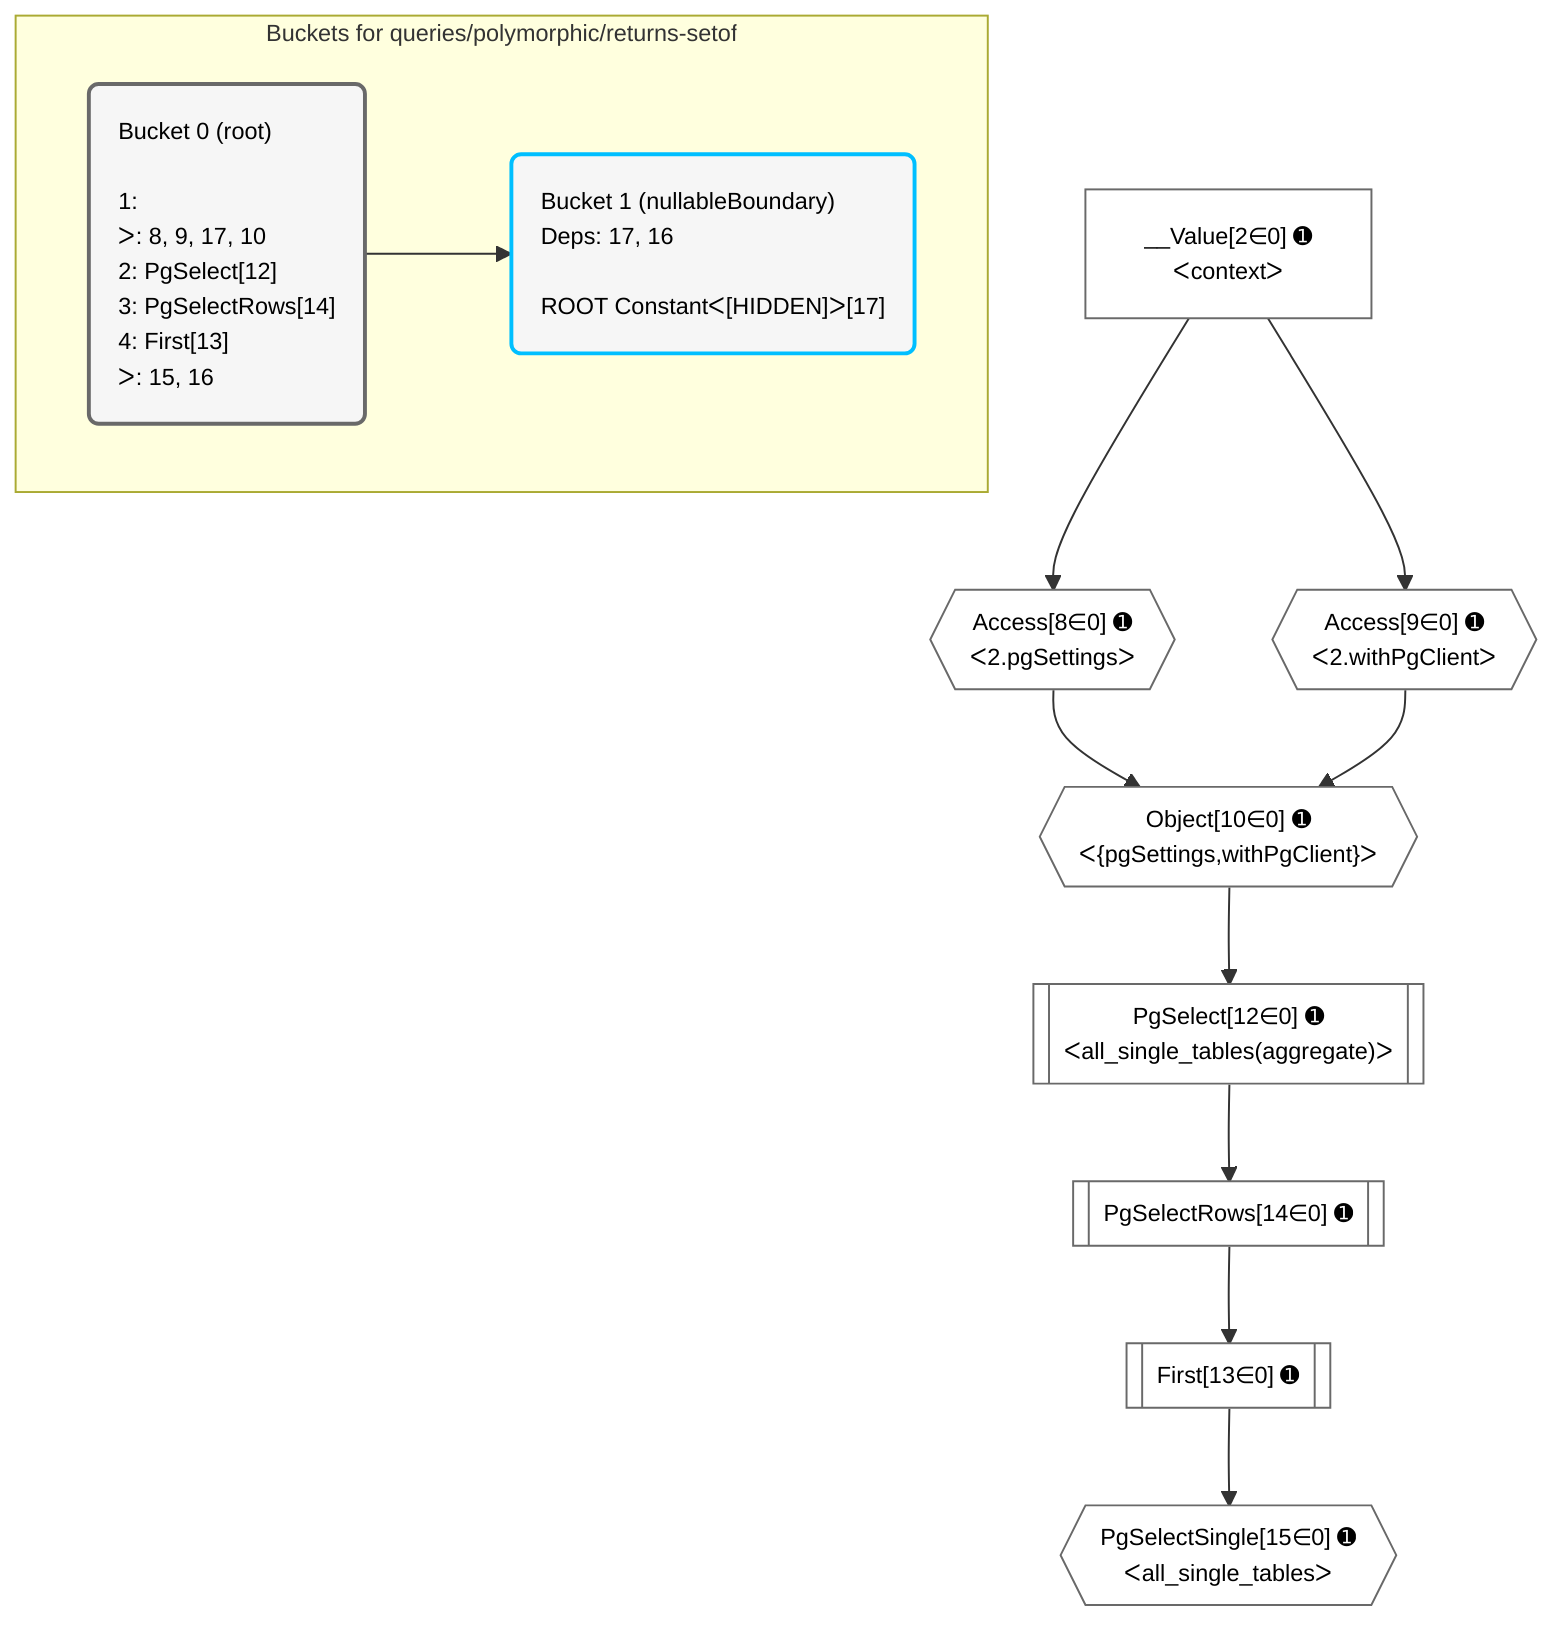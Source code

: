 %%{init: {'themeVariables': { 'fontSize': '12px'}}}%%
graph TD
    classDef path fill:#eee,stroke:#000,color:#000
    classDef plan fill:#fff,stroke-width:1px,color:#000
    classDef itemplan fill:#fff,stroke-width:2px,color:#000
    classDef unbatchedplan fill:#dff,stroke-width:1px,color:#000
    classDef sideeffectplan fill:#fcc,stroke-width:2px,color:#000
    classDef bucket fill:#f6f6f6,color:#000,stroke-width:2px,text-align:left

    subgraph "Buckets for queries/polymorphic/returns-setof"
    Bucket0("Bucket 0 (root)<br /><br />1: <br />ᐳ: 8, 9, 17, 10<br />2: PgSelect[12]<br />3: PgSelectRows[14]<br />4: First[13]<br />ᐳ: 15, 16"):::bucket
    Bucket1("Bucket 1 (nullableBoundary)<br />Deps: 17, 16<br /><br />ROOT Constantᐸ[HIDDEN]ᐳ[17]"):::bucket
    end
    Bucket0 --> Bucket1

    %% plan dependencies
    Object10{{"Object[10∈0] ➊<br />ᐸ{pgSettings,withPgClient}ᐳ"}}:::plan
    Access8{{"Access[8∈0] ➊<br />ᐸ2.pgSettingsᐳ"}}:::plan
    Access9{{"Access[9∈0] ➊<br />ᐸ2.withPgClientᐳ"}}:::plan
    Access8 & Access9 --> Object10
    __Value2["__Value[2∈0] ➊<br />ᐸcontextᐳ"]:::plan
    __Value2 --> Access8
    __Value2 --> Access9
    PgSelect12[["PgSelect[12∈0] ➊<br />ᐸall_single_tables(aggregate)ᐳ"]]:::plan
    Object10 --> PgSelect12
    First13[["First[13∈0] ➊"]]:::plan
    PgSelectRows14[["PgSelectRows[14∈0] ➊"]]:::plan
    PgSelectRows14 --> First13
    PgSelect12 --> PgSelectRows14
    PgSelectSingle15{{"PgSelectSingle[15∈0] ➊<br />ᐸall_single_tablesᐳ"}}:::plan
    First13 --> PgSelectSingle15

    %% define steps
    classDef bucket0 stroke:#696969
    class Bucket0,__Value2,Access8,Access9,Object10,PgSelect12,First13,PgSelectRows14,PgSelectSingle15 bucket0
    classDef bucket1 stroke:#00bfff
    class Bucket1 bucket1